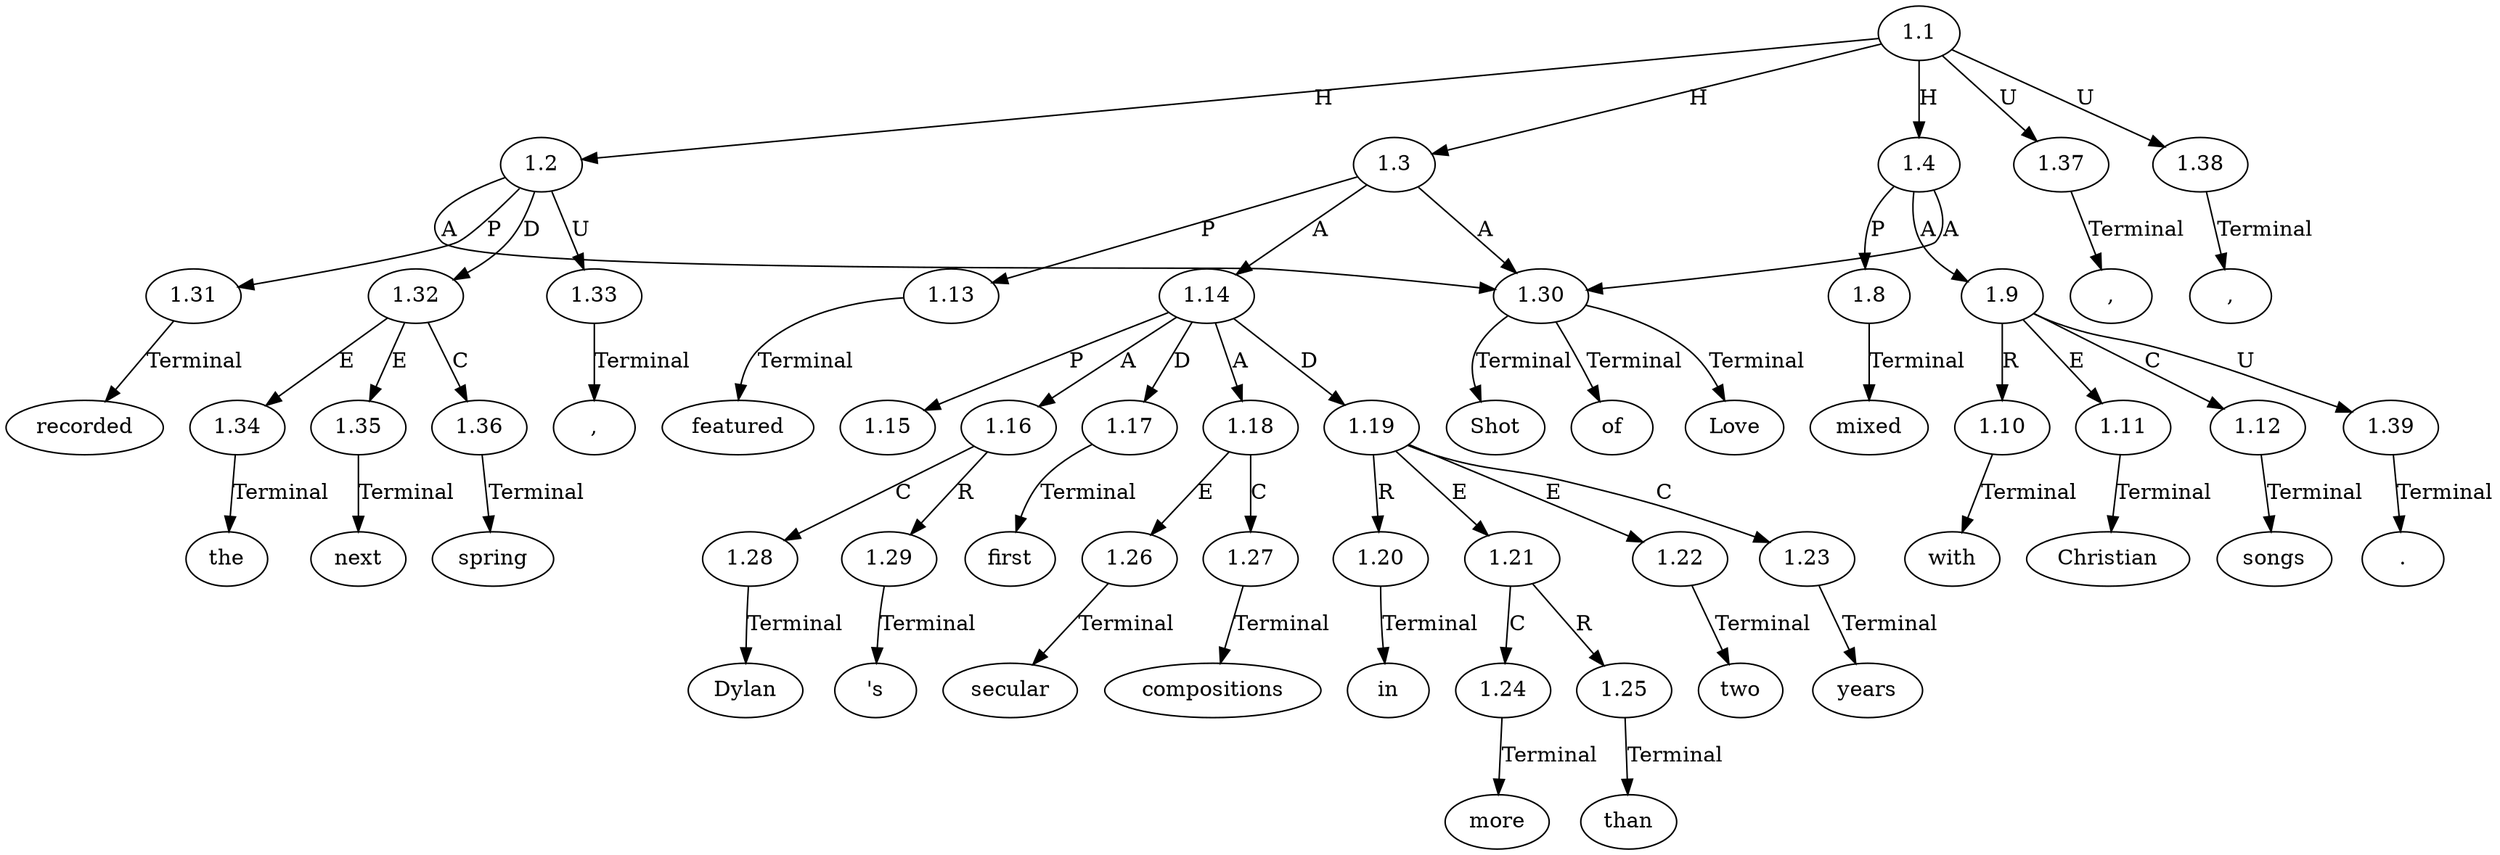 // Graph
digraph {
	0.1 [label=Shot ordering=out]
	0.10 [label=featured ordering=out]
	0.11 [label=Dylan ordering=out]
	0.12 [label="'s" ordering=out]
	0.13 [label=first ordering=out]
	0.14 [label=secular ordering=out]
	0.15 [label=compositions ordering=out]
	0.16 [label=in ordering=out]
	0.17 [label=more ordering=out]
	0.18 [label=than ordering=out]
	0.19 [label=two ordering=out]
	0.2 [label=of ordering=out]
	0.20 [label=years ordering=out]
	0.21 [label="," ordering=out]
	0.22 [label=mixed ordering=out]
	0.23 [label=with ordering=out]
	0.24 [label=Christian ordering=out]
	0.25 [label=songs ordering=out]
	0.26 [label="." ordering=out]
	0.3 [label=Love ordering=out]
	0.4 [label="," ordering=out]
	0.5 [label=recorded ordering=out]
	0.6 [label=the ordering=out]
	0.7 [label=next ordering=out]
	0.8 [label=spring ordering=out]
	0.9 [label="," ordering=out]
	1.1 [label=1.1 ordering=out]
	1.2 [label=1.2 ordering=out]
	1.3 [label=1.3 ordering=out]
	1.4 [label=1.4 ordering=out]
	1.8 [label=1.8 ordering=out]
	1.9 [label=1.9 ordering=out]
	1.10 [label=1.10 ordering=out]
	1.11 [label=1.11 ordering=out]
	1.12 [label=1.12 ordering=out]
	1.13 [label=1.13 ordering=out]
	1.14 [label=1.14 ordering=out]
	1.15 [label=1.15 ordering=out]
	1.16 [label=1.16 ordering=out]
	1.17 [label=1.17 ordering=out]
	1.18 [label=1.18 ordering=out]
	1.19 [label=1.19 ordering=out]
	1.20 [label=1.20 ordering=out]
	1.21 [label=1.21 ordering=out]
	1.22 [label=1.22 ordering=out]
	1.23 [label=1.23 ordering=out]
	1.24 [label=1.24 ordering=out]
	1.25 [label=1.25 ordering=out]
	1.26 [label=1.26 ordering=out]
	1.27 [label=1.27 ordering=out]
	1.28 [label=1.28 ordering=out]
	1.29 [label=1.29 ordering=out]
	1.30 [label=1.30 ordering=out]
	1.31 [label=1.31 ordering=out]
	1.32 [label=1.32 ordering=out]
	1.33 [label=1.33 ordering=out]
	1.34 [label=1.34 ordering=out]
	1.35 [label=1.35 ordering=out]
	1.36 [label=1.36 ordering=out]
	1.37 [label=1.37 ordering=out]
	1.38 [label=1.38 ordering=out]
	1.39 [label=1.39 ordering=out]
	1.1 -> 1.2 [label=H ordering=out]
	1.1 -> 1.3 [label=H ordering=out]
	1.1 -> 1.4 [label=H ordering=out]
	1.1 -> 1.37 [label=U ordering=out]
	1.1 -> 1.38 [label=U ordering=out]
	1.2 -> 1.30 [label=A ordering=out]
	1.2 -> 1.31 [label=P ordering=out]
	1.2 -> 1.32 [label=D ordering=out]
	1.2 -> 1.33 [label=U ordering=out]
	1.3 -> 1.13 [label=P ordering=out]
	1.3 -> 1.14 [label=A ordering=out]
	1.3 -> 1.30 [label=A ordering=out]
	1.4 -> 1.8 [label=P ordering=out]
	1.4 -> 1.9 [label=A ordering=out]
	1.4 -> 1.30 [label=A ordering=out]
	1.8 -> 0.22 [label=Terminal ordering=out]
	1.9 -> 1.10 [label=R ordering=out]
	1.9 -> 1.11 [label=E ordering=out]
	1.9 -> 1.12 [label=C ordering=out]
	1.9 -> 1.39 [label=U ordering=out]
	1.10 -> 0.23 [label=Terminal ordering=out]
	1.11 -> 0.24 [label=Terminal ordering=out]
	1.12 -> 0.25 [label=Terminal ordering=out]
	1.13 -> 0.10 [label=Terminal ordering=out]
	1.14 -> 1.15 [label=P ordering=out]
	1.14 -> 1.16 [label=A ordering=out]
	1.14 -> 1.17 [label=D ordering=out]
	1.14 -> 1.18 [label=A ordering=out]
	1.14 -> 1.19 [label=D ordering=out]
	1.16 -> 1.28 [label=C ordering=out]
	1.16 -> 1.29 [label=R ordering=out]
	1.17 -> 0.13 [label=Terminal ordering=out]
	1.18 -> 1.26 [label=E ordering=out]
	1.18 -> 1.27 [label=C ordering=out]
	1.19 -> 1.20 [label=R ordering=out]
	1.19 -> 1.21 [label=E ordering=out]
	1.19 -> 1.22 [label=E ordering=out]
	1.19 -> 1.23 [label=C ordering=out]
	1.20 -> 0.16 [label=Terminal ordering=out]
	1.21 -> 1.24 [label=C ordering=out]
	1.21 -> 1.25 [label=R ordering=out]
	1.22 -> 0.19 [label=Terminal ordering=out]
	1.23 -> 0.20 [label=Terminal ordering=out]
	1.24 -> 0.17 [label=Terminal ordering=out]
	1.25 -> 0.18 [label=Terminal ordering=out]
	1.26 -> 0.14 [label=Terminal ordering=out]
	1.27 -> 0.15 [label=Terminal ordering=out]
	1.28 -> 0.11 [label=Terminal ordering=out]
	1.29 -> 0.12 [label=Terminal ordering=out]
	1.30 -> 0.1 [label=Terminal ordering=out]
	1.30 -> 0.2 [label=Terminal ordering=out]
	1.30 -> 0.3 [label=Terminal ordering=out]
	1.31 -> 0.5 [label=Terminal ordering=out]
	1.32 -> 1.34 [label=E ordering=out]
	1.32 -> 1.35 [label=E ordering=out]
	1.32 -> 1.36 [label=C ordering=out]
	1.33 -> 0.4 [label=Terminal ordering=out]
	1.34 -> 0.6 [label=Terminal ordering=out]
	1.35 -> 0.7 [label=Terminal ordering=out]
	1.36 -> 0.8 [label=Terminal ordering=out]
	1.37 -> 0.9 [label=Terminal ordering=out]
	1.38 -> 0.21 [label=Terminal ordering=out]
	1.39 -> 0.26 [label=Terminal ordering=out]
}
